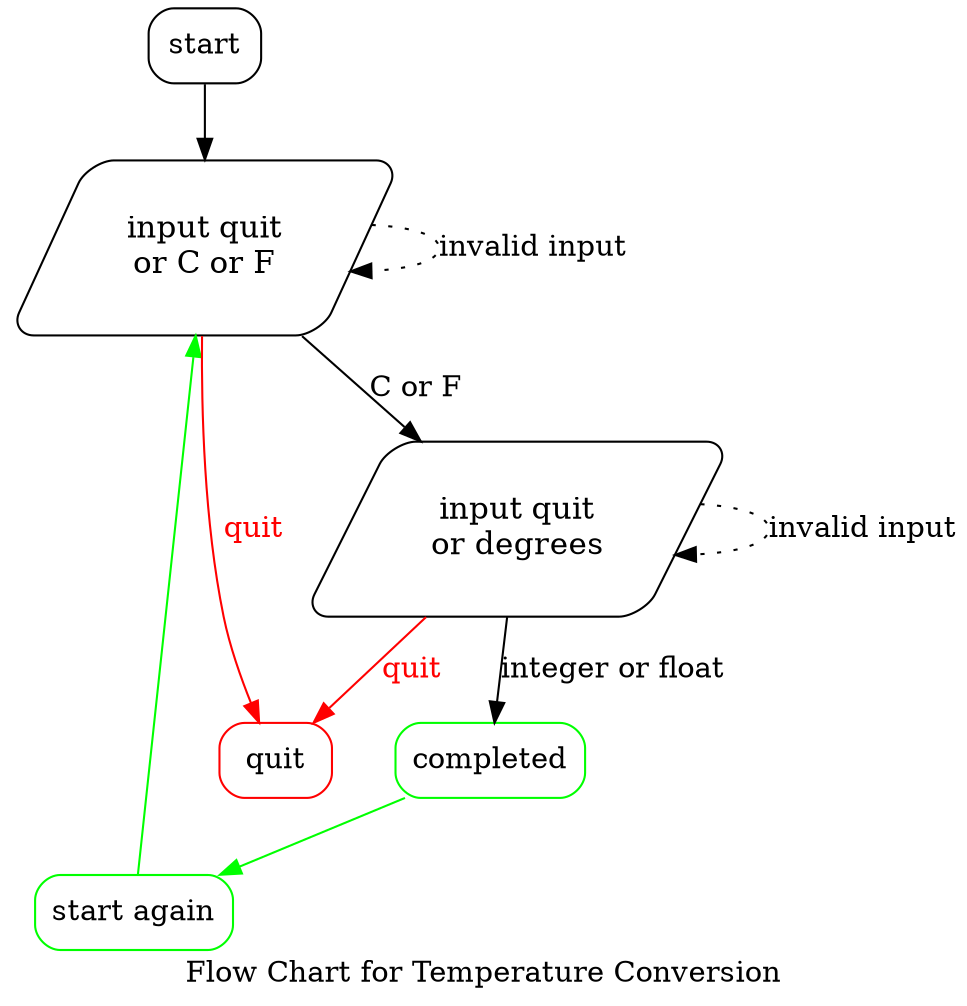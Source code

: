 digraph{
label ="Flow Chart for Temperature Conversion";

node [
    shape=box, style=rounded;
] start; quit; completed; sa;

quit[color=red];
completed[color=green];
sa[label="start again", color=green];

cf [
    label="input quit\nor C or F"; 
    fontsize="15pt";
    shape=parallelogram;
];
temp [
    label="input quit\nor degrees"; 
    fontsize="15pt";
    shape=parallelogram;
    size="8,8";
];


start -> cf;
cf -> cf[label="invalid input", style=dotted];
cf -> temp[label="C or F"];
temp -> temp[label="invalid input", style=dotted];
temp -> completed[label="integer or float"];
cf -> quit[label="quit", fontcolor=red, color=red];
temp -> quit[label="quit", fontcolor=red, color=red];
completed ->sa-> cf[color=green];
}
